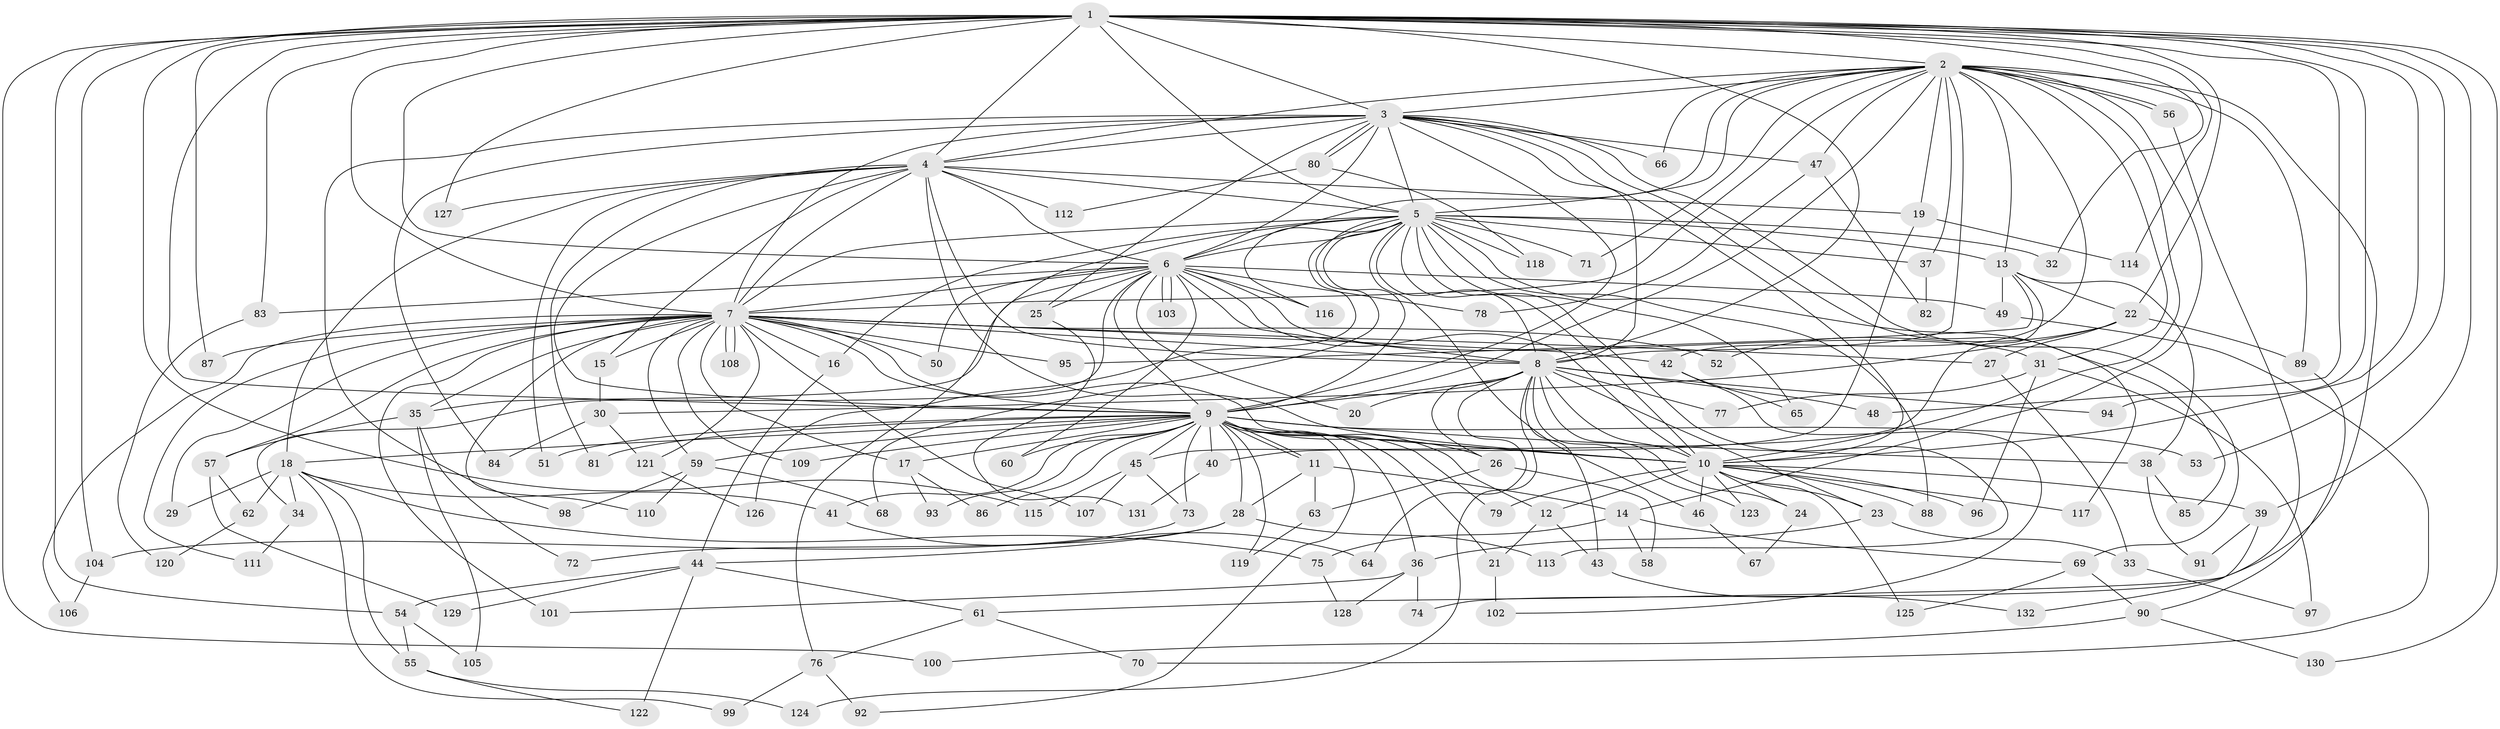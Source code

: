 // Generated by graph-tools (version 1.1) at 2025/34/03/09/25 02:34:43]
// undirected, 132 vertices, 289 edges
graph export_dot {
graph [start="1"]
  node [color=gray90,style=filled];
  1;
  2;
  3;
  4;
  5;
  6;
  7;
  8;
  9;
  10;
  11;
  12;
  13;
  14;
  15;
  16;
  17;
  18;
  19;
  20;
  21;
  22;
  23;
  24;
  25;
  26;
  27;
  28;
  29;
  30;
  31;
  32;
  33;
  34;
  35;
  36;
  37;
  38;
  39;
  40;
  41;
  42;
  43;
  44;
  45;
  46;
  47;
  48;
  49;
  50;
  51;
  52;
  53;
  54;
  55;
  56;
  57;
  58;
  59;
  60;
  61;
  62;
  63;
  64;
  65;
  66;
  67;
  68;
  69;
  70;
  71;
  72;
  73;
  74;
  75;
  76;
  77;
  78;
  79;
  80;
  81;
  82;
  83;
  84;
  85;
  86;
  87;
  88;
  89;
  90;
  91;
  92;
  93;
  94;
  95;
  96;
  97;
  98;
  99;
  100;
  101;
  102;
  103;
  104;
  105;
  106;
  107;
  108;
  109;
  110;
  111;
  112;
  113;
  114;
  115;
  116;
  117;
  118;
  119;
  120;
  121;
  122;
  123;
  124;
  125;
  126;
  127;
  128;
  129;
  130;
  131;
  132;
  1 -- 2;
  1 -- 3;
  1 -- 4;
  1 -- 5;
  1 -- 6;
  1 -- 7;
  1 -- 8;
  1 -- 9;
  1 -- 10;
  1 -- 22;
  1 -- 32;
  1 -- 39;
  1 -- 48;
  1 -- 53;
  1 -- 54;
  1 -- 83;
  1 -- 87;
  1 -- 94;
  1 -- 100;
  1 -- 104;
  1 -- 114;
  1 -- 115;
  1 -- 127;
  1 -- 130;
  2 -- 3;
  2 -- 4;
  2 -- 5;
  2 -- 6;
  2 -- 7;
  2 -- 8;
  2 -- 9;
  2 -- 10;
  2 -- 13;
  2 -- 14;
  2 -- 19;
  2 -- 31;
  2 -- 37;
  2 -- 42;
  2 -- 47;
  2 -- 56;
  2 -- 56;
  2 -- 61;
  2 -- 66;
  2 -- 71;
  2 -- 89;
  3 -- 4;
  3 -- 5;
  3 -- 6;
  3 -- 7;
  3 -- 8;
  3 -- 9;
  3 -- 10;
  3 -- 25;
  3 -- 47;
  3 -- 66;
  3 -- 69;
  3 -- 80;
  3 -- 80;
  3 -- 84;
  3 -- 98;
  3 -- 117;
  4 -- 5;
  4 -- 6;
  4 -- 7;
  4 -- 8;
  4 -- 9;
  4 -- 10;
  4 -- 15;
  4 -- 18;
  4 -- 19;
  4 -- 51;
  4 -- 81;
  4 -- 112;
  4 -- 127;
  5 -- 6;
  5 -- 7;
  5 -- 8;
  5 -- 9;
  5 -- 10;
  5 -- 13;
  5 -- 16;
  5 -- 32;
  5 -- 37;
  5 -- 46;
  5 -- 65;
  5 -- 68;
  5 -- 71;
  5 -- 76;
  5 -- 85;
  5 -- 88;
  5 -- 113;
  5 -- 116;
  5 -- 118;
  5 -- 126;
  6 -- 7;
  6 -- 8;
  6 -- 9;
  6 -- 10;
  6 -- 20;
  6 -- 25;
  6 -- 31;
  6 -- 34;
  6 -- 35;
  6 -- 49;
  6 -- 50;
  6 -- 60;
  6 -- 78;
  6 -- 83;
  6 -- 103;
  6 -- 103;
  6 -- 116;
  7 -- 8;
  7 -- 9;
  7 -- 10;
  7 -- 15;
  7 -- 16;
  7 -- 17;
  7 -- 27;
  7 -- 29;
  7 -- 35;
  7 -- 42;
  7 -- 50;
  7 -- 52;
  7 -- 57;
  7 -- 59;
  7 -- 87;
  7 -- 95;
  7 -- 101;
  7 -- 106;
  7 -- 107;
  7 -- 108;
  7 -- 108;
  7 -- 109;
  7 -- 110;
  7 -- 111;
  7 -- 121;
  8 -- 9;
  8 -- 10;
  8 -- 20;
  8 -- 23;
  8 -- 24;
  8 -- 26;
  8 -- 43;
  8 -- 48;
  8 -- 64;
  8 -- 77;
  8 -- 94;
  8 -- 123;
  8 -- 124;
  9 -- 10;
  9 -- 11;
  9 -- 11;
  9 -- 12;
  9 -- 17;
  9 -- 18;
  9 -- 21;
  9 -- 26;
  9 -- 28;
  9 -- 36;
  9 -- 38;
  9 -- 40;
  9 -- 41;
  9 -- 45;
  9 -- 51;
  9 -- 53;
  9 -- 59;
  9 -- 60;
  9 -- 73;
  9 -- 79;
  9 -- 81;
  9 -- 86;
  9 -- 92;
  9 -- 93;
  9 -- 109;
  9 -- 119;
  10 -- 12;
  10 -- 23;
  10 -- 24;
  10 -- 39;
  10 -- 46;
  10 -- 79;
  10 -- 88;
  10 -- 96;
  10 -- 117;
  10 -- 123;
  10 -- 125;
  11 -- 14;
  11 -- 28;
  11 -- 63;
  12 -- 21;
  12 -- 43;
  13 -- 22;
  13 -- 38;
  13 -- 40;
  13 -- 49;
  13 -- 95;
  14 -- 58;
  14 -- 69;
  14 -- 75;
  15 -- 30;
  16 -- 44;
  17 -- 86;
  17 -- 93;
  18 -- 29;
  18 -- 34;
  18 -- 41;
  18 -- 55;
  18 -- 62;
  18 -- 75;
  18 -- 99;
  19 -- 45;
  19 -- 114;
  21 -- 102;
  22 -- 27;
  22 -- 30;
  22 -- 52;
  22 -- 89;
  23 -- 33;
  23 -- 36;
  24 -- 67;
  25 -- 131;
  26 -- 58;
  26 -- 63;
  27 -- 33;
  28 -- 44;
  28 -- 72;
  28 -- 113;
  30 -- 84;
  30 -- 121;
  31 -- 77;
  31 -- 96;
  31 -- 97;
  33 -- 97;
  34 -- 111;
  35 -- 57;
  35 -- 72;
  35 -- 105;
  36 -- 74;
  36 -- 101;
  36 -- 128;
  37 -- 82;
  38 -- 85;
  38 -- 91;
  39 -- 91;
  39 -- 132;
  40 -- 131;
  41 -- 64;
  42 -- 65;
  42 -- 102;
  43 -- 132;
  44 -- 54;
  44 -- 61;
  44 -- 122;
  44 -- 129;
  45 -- 73;
  45 -- 107;
  45 -- 115;
  46 -- 67;
  47 -- 78;
  47 -- 82;
  49 -- 70;
  54 -- 55;
  54 -- 105;
  55 -- 122;
  55 -- 124;
  56 -- 74;
  57 -- 62;
  57 -- 129;
  59 -- 68;
  59 -- 98;
  59 -- 110;
  61 -- 70;
  61 -- 76;
  62 -- 120;
  63 -- 119;
  69 -- 90;
  69 -- 125;
  73 -- 104;
  75 -- 128;
  76 -- 92;
  76 -- 99;
  80 -- 112;
  80 -- 118;
  83 -- 120;
  89 -- 90;
  90 -- 100;
  90 -- 130;
  104 -- 106;
  121 -- 126;
}

